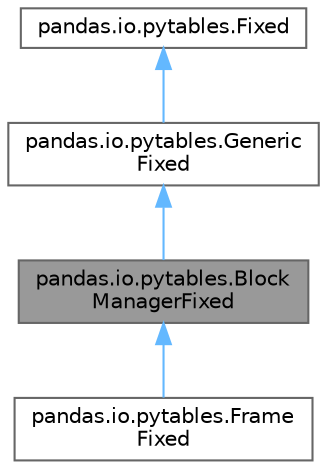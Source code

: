digraph "pandas.io.pytables.BlockManagerFixed"
{
 // LATEX_PDF_SIZE
  bgcolor="transparent";
  edge [fontname=Helvetica,fontsize=10,labelfontname=Helvetica,labelfontsize=10];
  node [fontname=Helvetica,fontsize=10,shape=box,height=0.2,width=0.4];
  Node1 [id="Node000001",label="pandas.io.pytables.Block\lManagerFixed",height=0.2,width=0.4,color="gray40", fillcolor="grey60", style="filled", fontcolor="black",tooltip=" "];
  Node2 -> Node1 [id="edge4_Node000001_Node000002",dir="back",color="steelblue1",style="solid",tooltip=" "];
  Node2 [id="Node000002",label="pandas.io.pytables.Generic\lFixed",height=0.2,width=0.4,color="gray40", fillcolor="white", style="filled",URL="$classpandas_1_1io_1_1pytables_1_1GenericFixed.html",tooltip=" "];
  Node3 -> Node2 [id="edge5_Node000002_Node000003",dir="back",color="steelblue1",style="solid",tooltip=" "];
  Node3 [id="Node000003",label="pandas.io.pytables.Fixed",height=0.2,width=0.4,color="gray40", fillcolor="white", style="filled",URL="$classpandas_1_1io_1_1pytables_1_1Fixed.html",tooltip=" "];
  Node1 -> Node4 [id="edge6_Node000001_Node000004",dir="back",color="steelblue1",style="solid",tooltip=" "];
  Node4 [id="Node000004",label="pandas.io.pytables.Frame\lFixed",height=0.2,width=0.4,color="gray40", fillcolor="white", style="filled",URL="$classpandas_1_1io_1_1pytables_1_1FrameFixed.html",tooltip=" "];
}
